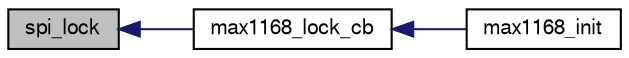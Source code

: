 digraph "spi_lock"
{
  edge [fontname="FreeSans",fontsize="10",labelfontname="FreeSans",labelfontsize="10"];
  node [fontname="FreeSans",fontsize="10",shape=record];
  rankdir="LR";
  Node1 [label="spi_lock",height=0.2,width=0.4,color="black", fillcolor="grey75", style="filled", fontcolor="black"];
  Node1 -> Node2 [dir="back",color="midnightblue",fontsize="10",style="solid",fontname="FreeSans"];
  Node2 [label="max1168_lock_cb",height=0.2,width=0.4,color="black", fillcolor="white", style="filled",URL="$max1168_8c.html#a65bdce5cdf607ff4f87fd590f20d16c3"];
  Node2 -> Node3 [dir="back",color="midnightblue",fontsize="10",style="solid",fontname="FreeSans"];
  Node3 [label="max1168_init",height=0.2,width=0.4,color="black", fillcolor="white", style="filled",URL="$max1168_8h.html#a6130e20b7ea3c56aa94a9e449b773b4a"];
}
